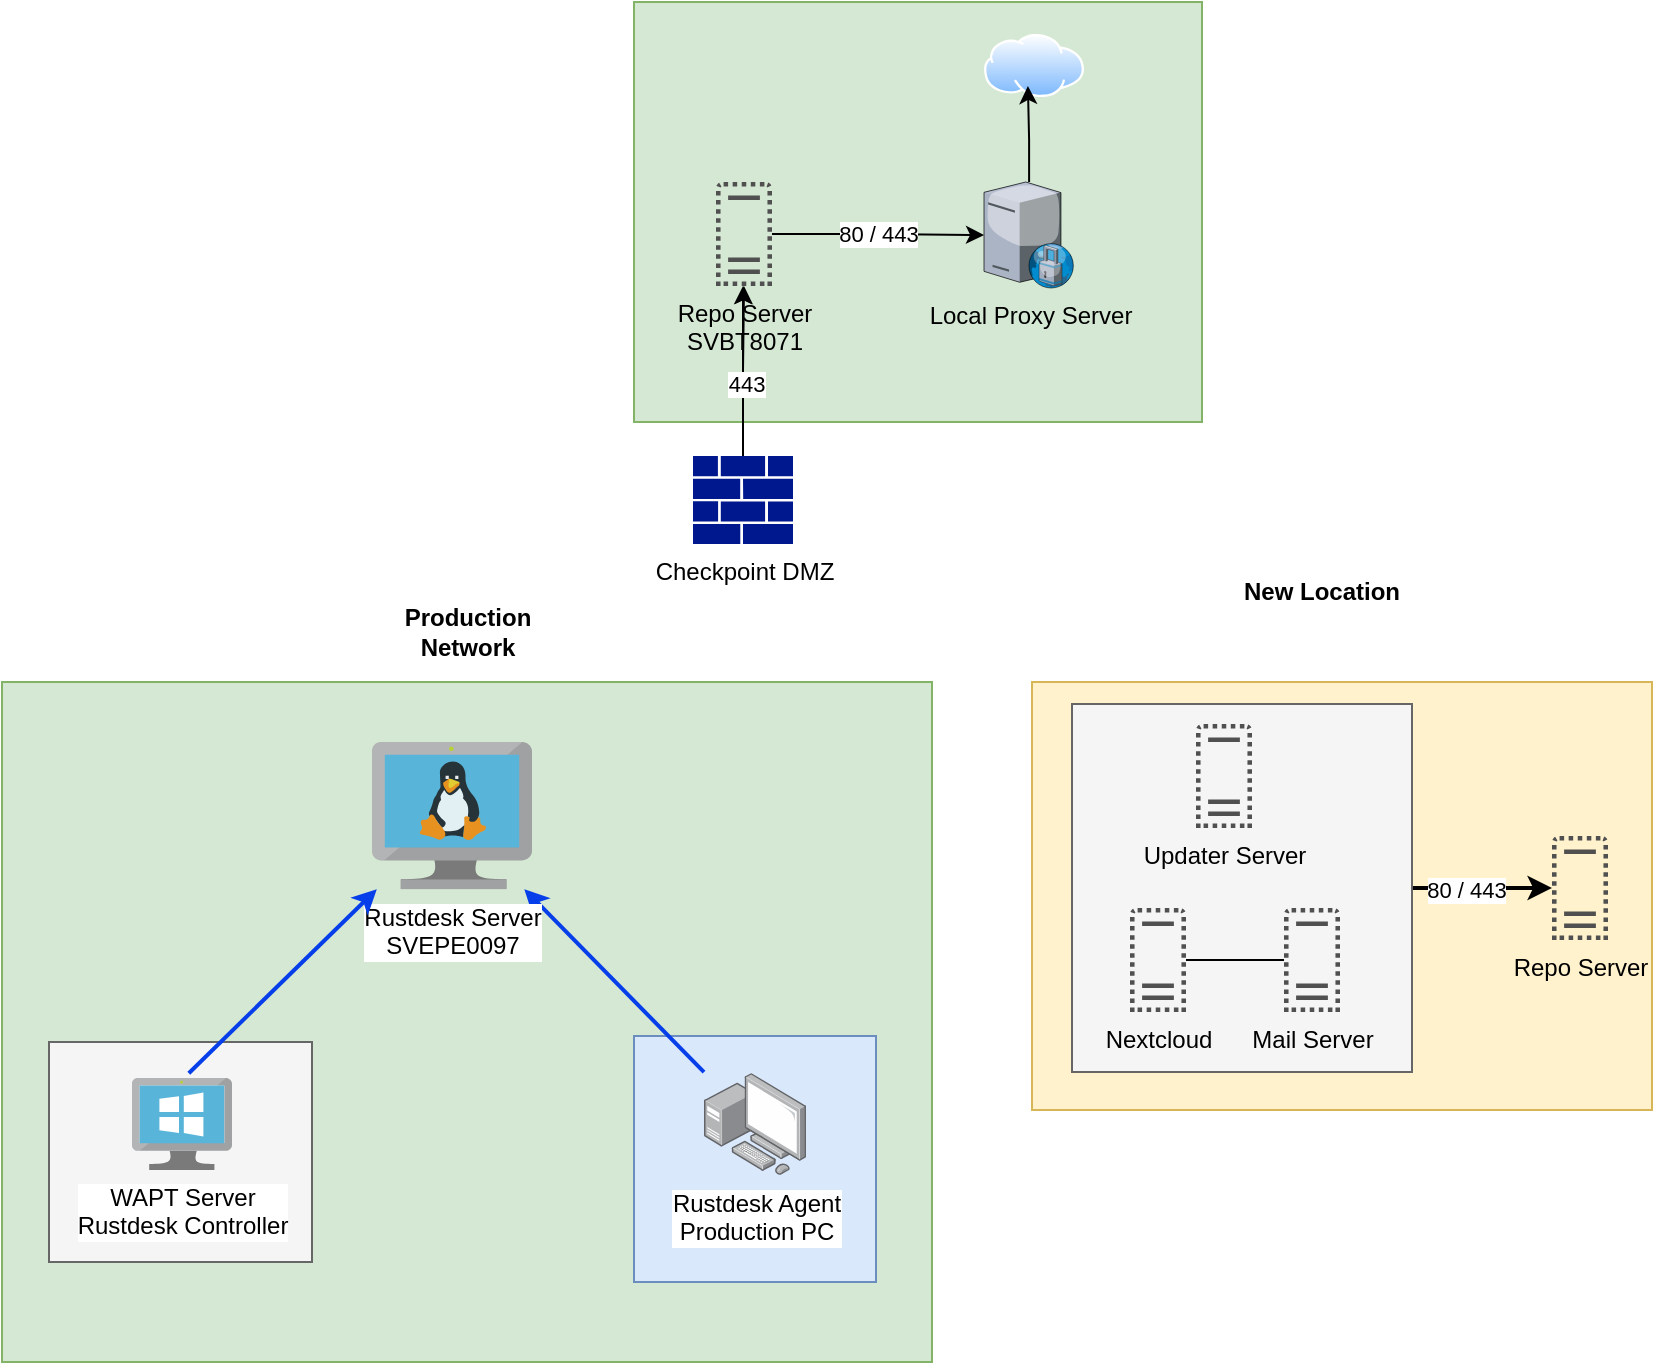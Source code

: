 <mxfile version="28.0.4">
  <diagram name="Page-1" id="Yay8gkdrrfTUArw_L0t_">
    <mxGraphModel dx="994" dy="536" grid="1" gridSize="10" guides="1" tooltips="1" connect="1" arrows="1" fold="1" page="1" pageScale="1" pageWidth="850" pageHeight="1400" math="0" shadow="0">
      <root>
        <mxCell id="0" />
        <mxCell id="1" parent="0" />
        <mxCell id="YleI4EzTrmfIdfU0BML3-51" value="" style="rounded=0;whiteSpace=wrap;html=1;fillColor=#fff2cc;strokeColor=#d6b656;" parent="1" vertex="1">
          <mxGeometry x="530" y="460" width="310" height="214" as="geometry" />
        </mxCell>
        <mxCell id="YleI4EzTrmfIdfU0BML3-26" value="" style="rounded=0;whiteSpace=wrap;html=1;fillColor=#d5e8d4;strokeColor=#82b366;" parent="1" vertex="1">
          <mxGeometry x="15" y="460" width="465" height="340" as="geometry" />
        </mxCell>
        <mxCell id="YleI4EzTrmfIdfU0BML3-27" value="" style="rounded=0;whiteSpace=wrap;html=1;fillColor=#dae8fc;strokeColor=#6c8ebf;" parent="1" vertex="1">
          <mxGeometry x="331" y="637" width="121" height="123" as="geometry" />
        </mxCell>
        <mxCell id="YleI4EzTrmfIdfU0BML3-15" value="" style="rounded=0;whiteSpace=wrap;html=1;fillColor=#f5f5f5;strokeColor=#666666;fontColor=#333333;" parent="1" vertex="1">
          <mxGeometry x="38.5" y="640" width="131.5" height="110" as="geometry" />
        </mxCell>
        <mxCell id="YleI4EzTrmfIdfU0BML3-53" style="edgeStyle=none;rounded=0;orthogonalLoop=1;jettySize=auto;html=1;strokeWidth=2;strokeColor=light-dark(#063fea, #ededed);" parent="1" source="YleI4EzTrmfIdfU0BML3-10" target="ynbUYO4sn585GT9K957H-1" edge="1">
          <mxGeometry relative="1" as="geometry">
            <mxPoint x="383" y="586" as="targetPoint" />
          </mxGeometry>
        </mxCell>
        <mxCell id="YleI4EzTrmfIdfU0BML3-10" value="&lt;div&gt;Rustdesk Agent&lt;/div&gt;Production PC" style="sketch=0;pointerEvents=1;shadow=0;dashed=0;html=1;strokeColor=none;fillColor=#00BEF2;labelPosition=center;verticalLabelPosition=bottom;verticalAlign=top;outlineConnect=0;align=center;shape=image;labelBackgroundColor=default;points=[];aspect=fixed;image=img/lib/allied_telesis/computer_and_terminals/Personal_Computer_with_Server.svg;" parent="1" vertex="1">
          <mxGeometry x="366" y="655" width="51" height="52" as="geometry" />
        </mxCell>
        <mxCell id="YleI4EzTrmfIdfU0BML3-44" style="edgeStyle=none;rounded=0;orthogonalLoop=1;jettySize=auto;html=1;exitX=1;exitY=0.5;exitDx=0;exitDy=0;strokeWidth=2;" parent="1" source="YleI4EzTrmfIdfU0BML3-17" target="YleI4EzTrmfIdfU0BML3-20" edge="1">
          <mxGeometry relative="1" as="geometry" />
        </mxCell>
        <mxCell id="LJ19qlyb9JyAHf1ptp08-7" value="80 / 443" style="edgeLabel;html=1;align=center;verticalAlign=middle;resizable=0;points=[];" parent="YleI4EzTrmfIdfU0BML3-44" vertex="1" connectable="0">
          <mxGeometry x="-0.223" y="-1" relative="1" as="geometry">
            <mxPoint as="offset" />
          </mxGeometry>
        </mxCell>
        <mxCell id="YleI4EzTrmfIdfU0BML3-17" value="" style="rounded=0;whiteSpace=wrap;html=1;fillColor=#f5f5f5;strokeColor=#666666;fontColor=#333333;" parent="1" vertex="1">
          <mxGeometry x="550" y="471" width="170" height="184" as="geometry" />
        </mxCell>
        <mxCell id="YleI4EzTrmfIdfU0BML3-18" value="Nextcloud" style="sketch=0;pointerEvents=1;shadow=0;dashed=0;html=1;strokeColor=none;fillColor=#505050;labelPosition=center;verticalLabelPosition=bottom;verticalAlign=top;outlineConnect=0;align=center;shape=mxgraph.office.servers.virtual_server;" parent="1" vertex="1">
          <mxGeometry x="579" y="573" width="28" height="52" as="geometry" />
        </mxCell>
        <mxCell id="YleI4EzTrmfIdfU0BML3-19" value="Mail Server" style="sketch=0;pointerEvents=1;shadow=0;dashed=0;html=1;strokeColor=none;fillColor=#505050;labelPosition=center;verticalLabelPosition=bottom;verticalAlign=top;outlineConnect=0;align=center;shape=mxgraph.office.servers.virtual_server;" parent="1" vertex="1">
          <mxGeometry x="656" y="573" width="28" height="52" as="geometry" />
        </mxCell>
        <mxCell id="YleI4EzTrmfIdfU0BML3-20" value="Repo Server" style="sketch=0;pointerEvents=1;shadow=0;dashed=0;html=1;strokeColor=none;fillColor=#505050;labelPosition=center;verticalLabelPosition=bottom;verticalAlign=top;outlineConnect=0;align=center;shape=mxgraph.office.servers.virtual_server;" parent="1" vertex="1">
          <mxGeometry x="790" y="537" width="28" height="52" as="geometry" />
        </mxCell>
        <mxCell id="YleI4EzTrmfIdfU0BML3-22" value="Updater Server" style="sketch=0;pointerEvents=1;shadow=0;dashed=0;html=1;strokeColor=none;fillColor=#505050;labelPosition=center;verticalLabelPosition=bottom;verticalAlign=top;outlineConnect=0;align=center;shape=mxgraph.office.servers.virtual_server;" parent="1" vertex="1">
          <mxGeometry x="612" y="481" width="28" height="52" as="geometry" />
        </mxCell>
        <mxCell id="YleI4EzTrmfIdfU0BML3-24" value="" style="endArrow=none;html=1;rounded=0;" parent="1" source="YleI4EzTrmfIdfU0BML3-18" target="YleI4EzTrmfIdfU0BML3-19" edge="1">
          <mxGeometry width="50" height="50" relative="1" as="geometry">
            <mxPoint x="685" y="524" as="sourcePoint" />
            <mxPoint x="735" y="474" as="targetPoint" />
          </mxGeometry>
        </mxCell>
        <mxCell id="YleI4EzTrmfIdfU0BML3-31" value="&lt;b&gt;New Location&lt;/b&gt;" style="text;html=1;align=center;verticalAlign=middle;whiteSpace=wrap;rounded=0;" parent="1" vertex="1">
          <mxGeometry x="620" y="400" width="110" height="30" as="geometry" />
        </mxCell>
        <mxCell id="5DlNykU0bZBDUD3FCUw8-1" value="" style="rounded=0;whiteSpace=wrap;html=1;fillColor=#d5e8d4;strokeColor=#82b366;" parent="1" vertex="1">
          <mxGeometry x="331" y="120" width="284" height="210" as="geometry" />
        </mxCell>
        <mxCell id="5DlNykU0bZBDUD3FCUw8-6" style="edgeStyle=orthogonalEdgeStyle;rounded=0;orthogonalLoop=1;jettySize=auto;html=1;" parent="1" source="5DlNykU0bZBDUD3FCUw8-2" target="5DlNykU0bZBDUD3FCUw8-5" edge="1">
          <mxGeometry relative="1" as="geometry" />
        </mxCell>
        <mxCell id="5DlNykU0bZBDUD3FCUw8-9" value="80 / 443" style="edgeLabel;html=1;align=center;verticalAlign=middle;resizable=0;points=[];" parent="5DlNykU0bZBDUD3FCUw8-6" vertex="1" connectable="0">
          <mxGeometry x="-0.241" relative="1" as="geometry">
            <mxPoint x="12" as="offset" />
          </mxGeometry>
        </mxCell>
        <mxCell id="5DlNykU0bZBDUD3FCUw8-2" value="Repo Server&lt;div&gt;SVBT8071&lt;/div&gt;" style="sketch=0;pointerEvents=1;shadow=0;dashed=0;html=1;strokeColor=none;fillColor=#505050;labelPosition=center;verticalLabelPosition=bottom;verticalAlign=top;outlineConnect=0;align=center;shape=mxgraph.office.servers.virtual_server;" parent="1" vertex="1">
          <mxGeometry x="372" y="210" width="28" height="52" as="geometry" />
        </mxCell>
        <mxCell id="5DlNykU0bZBDUD3FCUw8-5" value="Local Proxy Server" style="verticalLabelPosition=bottom;sketch=0;aspect=fixed;html=1;verticalAlign=top;strokeColor=none;align=center;outlineConnect=0;shape=mxgraph.citrix.proxy_server;" parent="1" vertex="1">
          <mxGeometry x="506" y="210" width="45.05" height="53" as="geometry" />
        </mxCell>
        <mxCell id="5DlNykU0bZBDUD3FCUw8-7" value="" style="image;aspect=fixed;perimeter=ellipsePerimeter;html=1;align=center;shadow=0;dashed=0;spacingTop=3;image=img/lib/active_directory/internet_cloud.svg;" parent="1" vertex="1">
          <mxGeometry x="506" y="136" width="50" height="31.5" as="geometry" />
        </mxCell>
        <mxCell id="5DlNykU0bZBDUD3FCUw8-8" style="edgeStyle=orthogonalEdgeStyle;rounded=0;orthogonalLoop=1;jettySize=auto;html=1;entryX=0.439;entryY=0.825;entryDx=0;entryDy=0;entryPerimeter=0;" parent="1" source="5DlNykU0bZBDUD3FCUw8-5" target="5DlNykU0bZBDUD3FCUw8-7" edge="1">
          <mxGeometry relative="1" as="geometry" />
        </mxCell>
        <mxCell id="5DlNykU0bZBDUD3FCUw8-13" style="edgeStyle=orthogonalEdgeStyle;rounded=0;orthogonalLoop=1;jettySize=auto;html=1;" parent="1" target="5DlNykU0bZBDUD3FCUw8-2" edge="1">
          <mxGeometry relative="1" as="geometry">
            <mxPoint x="385.5" y="330" as="sourcePoint" />
          </mxGeometry>
        </mxCell>
        <mxCell id="5DlNykU0bZBDUD3FCUw8-14" value="" style="edgeStyle=orthogonalEdgeStyle;rounded=0;orthogonalLoop=1;jettySize=auto;html=1;" parent="1" source="5DlNykU0bZBDUD3FCUw8-12" target="5DlNykU0bZBDUD3FCUw8-2" edge="1">
          <mxGeometry relative="1" as="geometry" />
        </mxCell>
        <mxCell id="5DlNykU0bZBDUD3FCUw8-15" value="443" style="edgeLabel;html=1;align=center;verticalAlign=middle;resizable=0;points=[];" parent="5DlNykU0bZBDUD3FCUw8-14" vertex="1" connectable="0">
          <mxGeometry x="-0.141" relative="1" as="geometry">
            <mxPoint x="1" as="offset" />
          </mxGeometry>
        </mxCell>
        <mxCell id="5DlNykU0bZBDUD3FCUw8-12" value="Checkpoint DMZ" style="sketch=0;aspect=fixed;pointerEvents=1;shadow=0;dashed=0;html=1;strokeColor=none;labelPosition=center;verticalLabelPosition=bottom;verticalAlign=top;align=center;fillColor=#00188D;shape=mxgraph.mscae.enterprise.firewall" parent="1" vertex="1">
          <mxGeometry x="360.5" y="347" width="50" height="44" as="geometry" />
        </mxCell>
        <mxCell id="ynbUYO4sn585GT9K957H-1" value="Rustdesk Server&lt;br&gt;SVEPE0097" style="image;sketch=0;aspect=fixed;html=1;points=[];align=center;fontSize=12;image=img/lib/mscae/VM_Linux.svg;" vertex="1" parent="1">
          <mxGeometry x="200" y="490" width="80" height="73.6" as="geometry" />
        </mxCell>
        <mxCell id="ynbUYO4sn585GT9K957H-3" value="WAPT Server&lt;div&gt;Rustdesk Controller&lt;/div&gt;" style="image;sketch=0;aspect=fixed;html=1;points=[];align=center;fontSize=12;image=img/lib/mscae/VirtualMachineWindows.svg;" vertex="1" parent="1">
          <mxGeometry x="80" y="658" width="50" height="46" as="geometry" />
        </mxCell>
        <mxCell id="ynbUYO4sn585GT9K957H-7" style="edgeStyle=none;rounded=0;orthogonalLoop=1;jettySize=auto;html=1;strokeWidth=2;strokeColor=light-dark(#063fea, #ededed);exitX=0.568;exitY=-0.052;exitDx=0;exitDy=0;exitPerimeter=0;" edge="1" parent="1" source="ynbUYO4sn585GT9K957H-3" target="ynbUYO4sn585GT9K957H-1">
          <mxGeometry relative="1" as="geometry">
            <mxPoint x="130" y="594" as="sourcePoint" />
            <mxPoint x="27" y="540" as="targetPoint" />
          </mxGeometry>
        </mxCell>
        <mxCell id="ynbUYO4sn585GT9K957H-8" value="&lt;b&gt;Production Network&lt;/b&gt;" style="text;html=1;align=center;verticalAlign=middle;whiteSpace=wrap;rounded=0;" vertex="1" parent="1">
          <mxGeometry x="192.5" y="420" width="110" height="30" as="geometry" />
        </mxCell>
      </root>
    </mxGraphModel>
  </diagram>
</mxfile>
